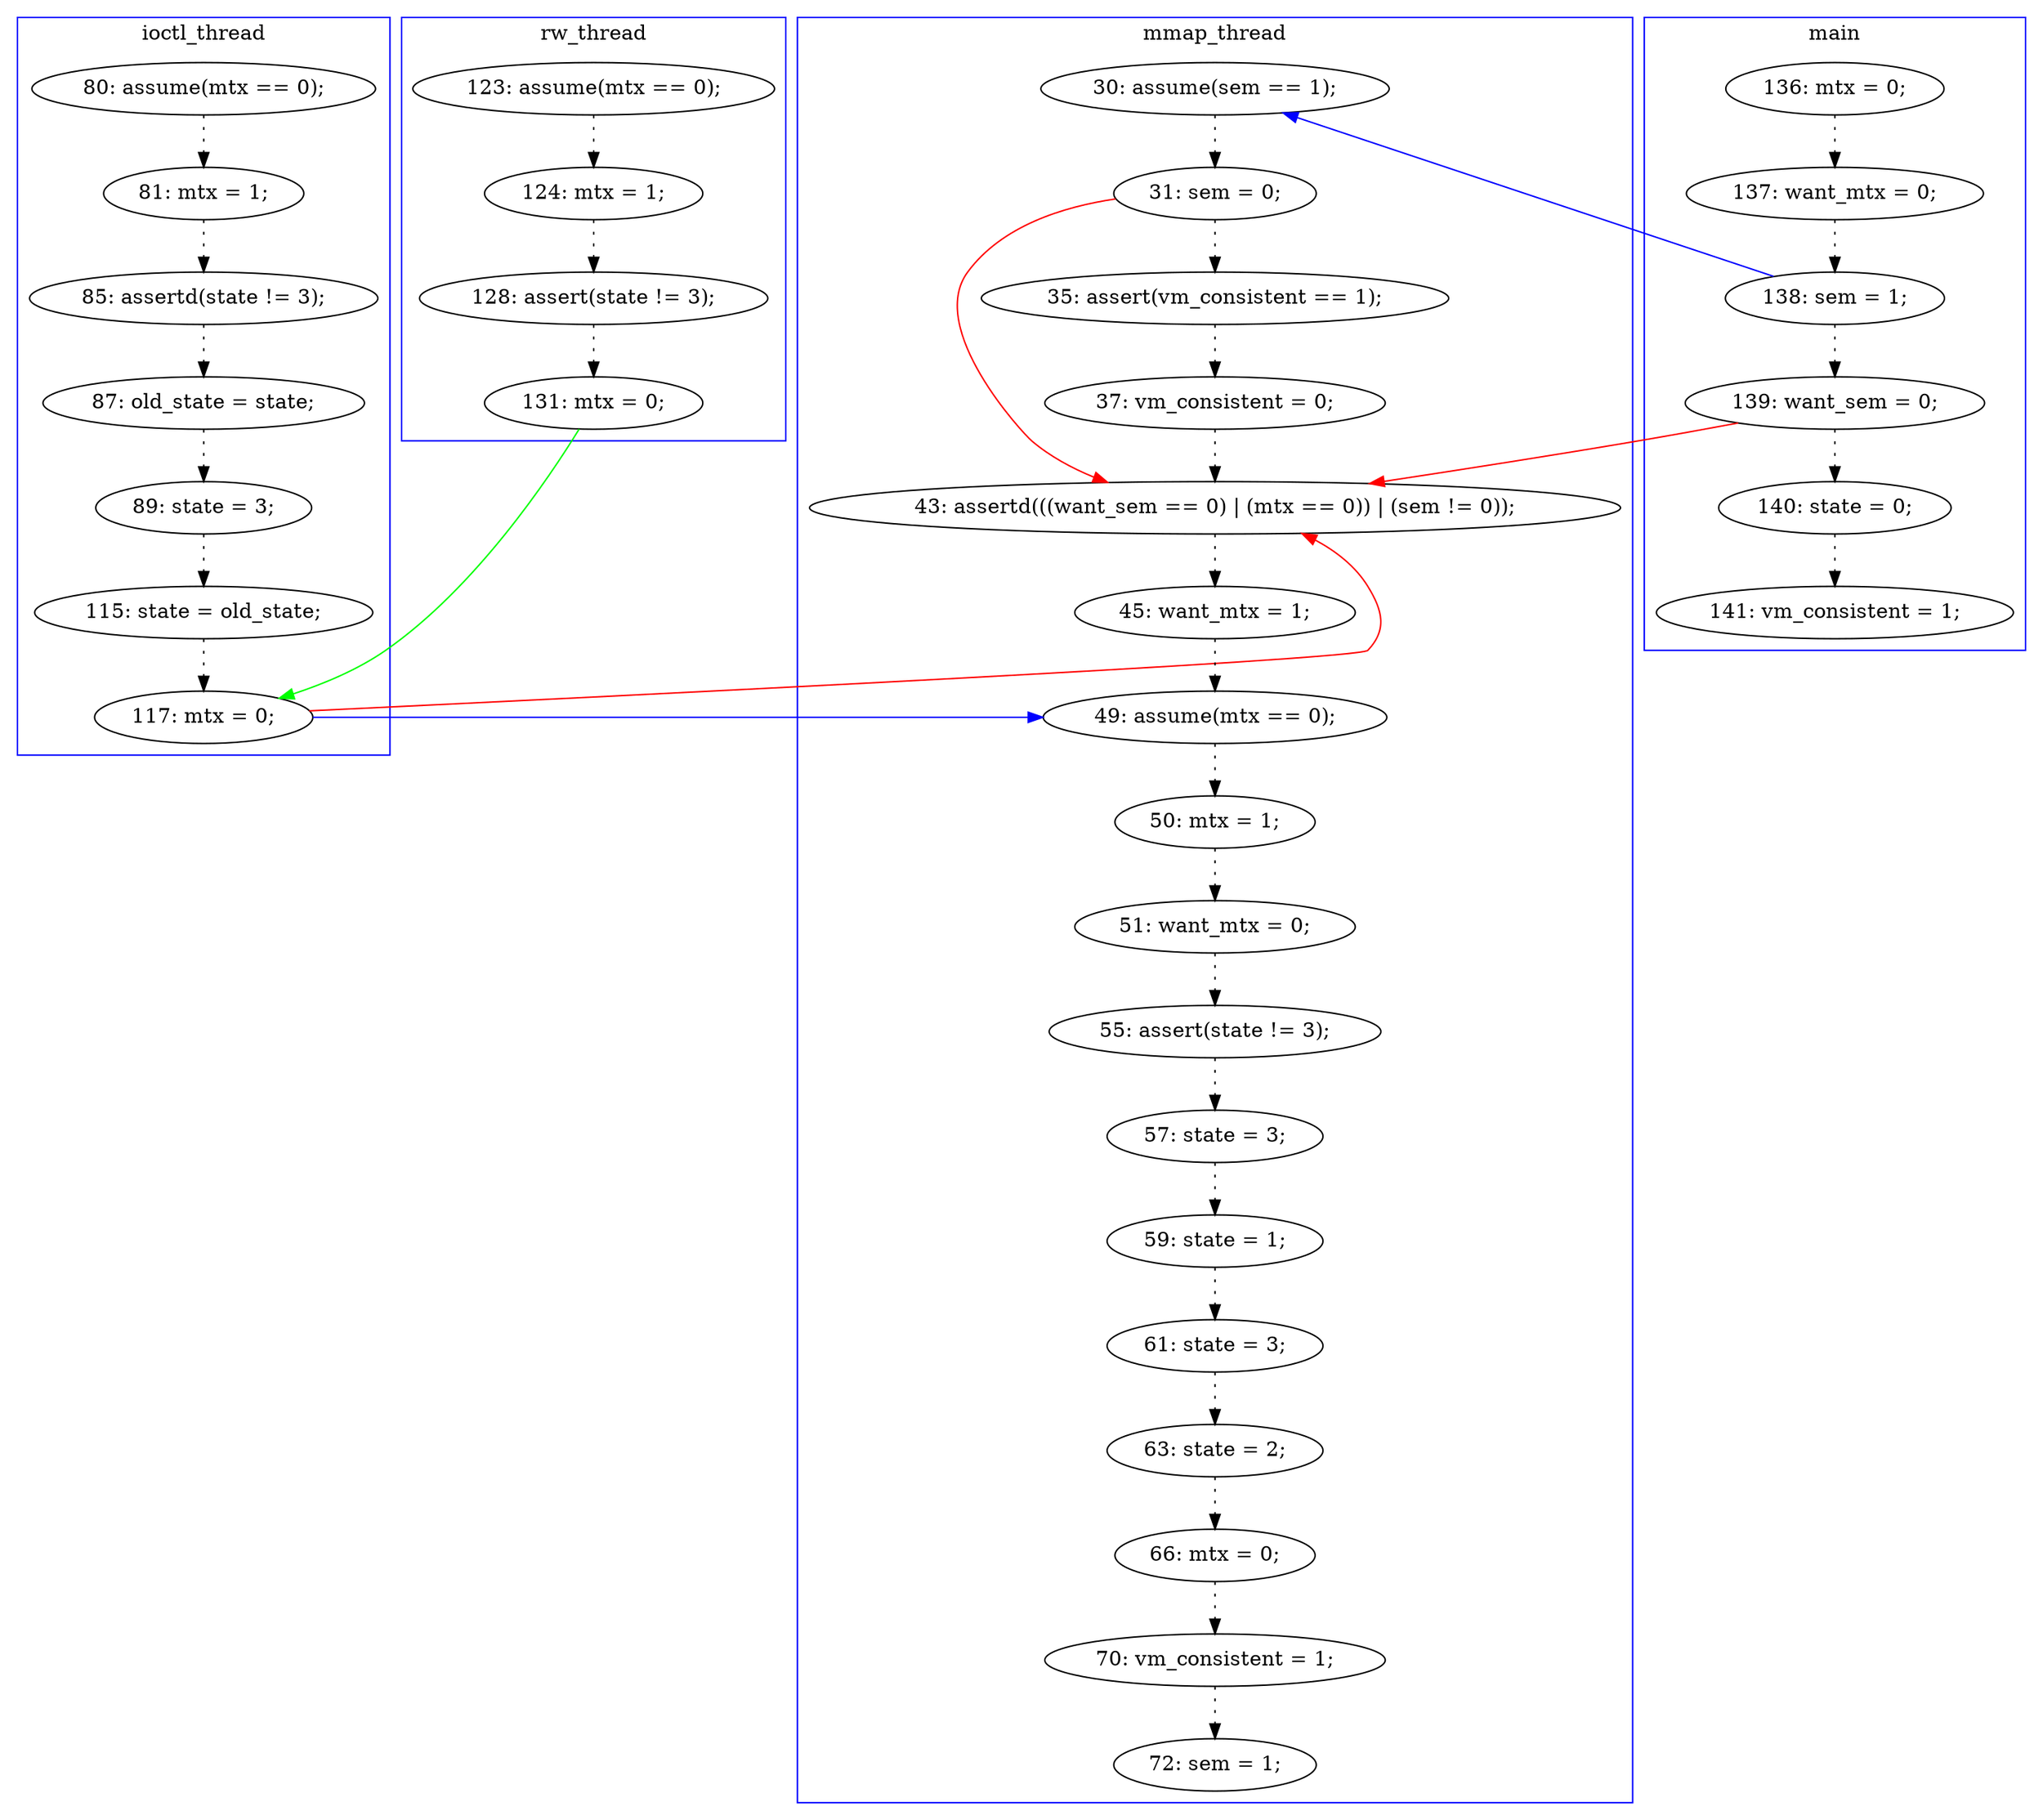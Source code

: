 digraph ProofObject {
	37 -> 38 [style = dotted, color = black]
	16 -> 30 [color = Green, constraint = false]
	22 -> 33 [style = dotted, color = black]
	38 -> 40 [style = dotted, color = black]
	43 -> 44 [style = dotted, color = black]
	18 -> 33 [color = Red, constraint = false]
	23 -> 24 [style = dotted, color = black]
	5 -> 33 [color = Red, constraint = false]
	15 -> 16 [style = dotted, color = black]
	14 -> 15 [style = dotted, color = black]
	26 -> 27 [style = dotted, color = black]
	20 -> 22 [style = dotted, color = black]
	2 -> 3 [style = dotted, color = black]
	45 -> 46 [style = dotted, color = black]
	35 -> 36 [style = dotted, color = black]
	34 -> 35 [style = dotted, color = black]
	6 -> 7 [style = dotted, color = black]
	41 -> 42 [style = dotted, color = black]
	36 -> 37 [style = dotted, color = black]
	29 -> 30 [style = dotted, color = black]
	5 -> 6 [style = dotted, color = black]
	18 -> 20 [style = dotted, color = black]
	25 -> 26 [style = dotted, color = black]
	27 -> 29 [style = dotted, color = black]
	17 -> 18 [style = dotted, color = black]
	13 -> 14 [style = dotted, color = black]
	30 -> 33 [color = Red, constraint = false]
	44 -> 45 [style = dotted, color = black]
	40 -> 41 [style = dotted, color = black]
	24 -> 25 [style = dotted, color = black]
	42 -> 43 [style = dotted, color = black]
	30 -> 35 [color = Blue, constraint = false]
	4 -> 5 [style = dotted, color = black]
	33 -> 34 [style = dotted, color = black]
	4 -> 17 [color = Blue, constraint = false]
	3 -> 4 [style = dotted, color = black]
	subgraph cluster0 {
		label = main
		color = blue
		3  [label = "137: want_mtx = 0;"]
		5  [label = "139: want_sem = 0;"]
		7  [label = "141: vm_consistent = 1;"]
		2  [label = "136: mtx = 0;"]
		4  [label = "138: sem = 1;"]
		6  [label = "140: state = 0;"]
	}
	subgraph cluster3 {
		label = rw_thread
		color = blue
		16  [label = "131: mtx = 0;"]
		14  [label = "124: mtx = 1;"]
		13  [label = "123: assume(mtx == 0);"]
		15  [label = "128: assert(state != 3);"]
	}
	subgraph cluster2 {
		label = ioctl_thread
		color = blue
		24  [label = "81: mtx = 1;"]
		30  [label = "117: mtx = 0;"]
		25  [label = "85: assertd(state != 3);"]
		29  [label = "115: state = old_state;"]
		26  [label = "87: old_state = state;"]
		23  [label = "80: assume(mtx == 0);"]
		27  [label = "89: state = 3;"]
	}
	subgraph cluster1 {
		label = mmap_thread
		color = blue
		34  [label = "45: want_mtx = 1;"]
		38  [label = "55: assert(state != 3);"]
		41  [label = "59: state = 1;"]
		44  [label = "66: mtx = 0;"]
		35  [label = "49: assume(mtx == 0);"]
		20  [label = "35: assert(vm_consistent == 1);"]
		18  [label = "31: sem = 0;"]
		22  [label = "37: vm_consistent = 0;"]
		42  [label = "61: state = 3;"]
		17  [label = "30: assume(sem == 1);"]
		40  [label = "57: state = 3;"]
		36  [label = "50: mtx = 1;"]
		45  [label = "70: vm_consistent = 1;"]
		46  [label = "72: sem = 1;"]
		43  [label = "63: state = 2;"]
		37  [label = "51: want_mtx = 0;"]
		33  [label = "43: assertd(((want_sem == 0) | (mtx == 0)) | (sem != 0));"]
	}
}